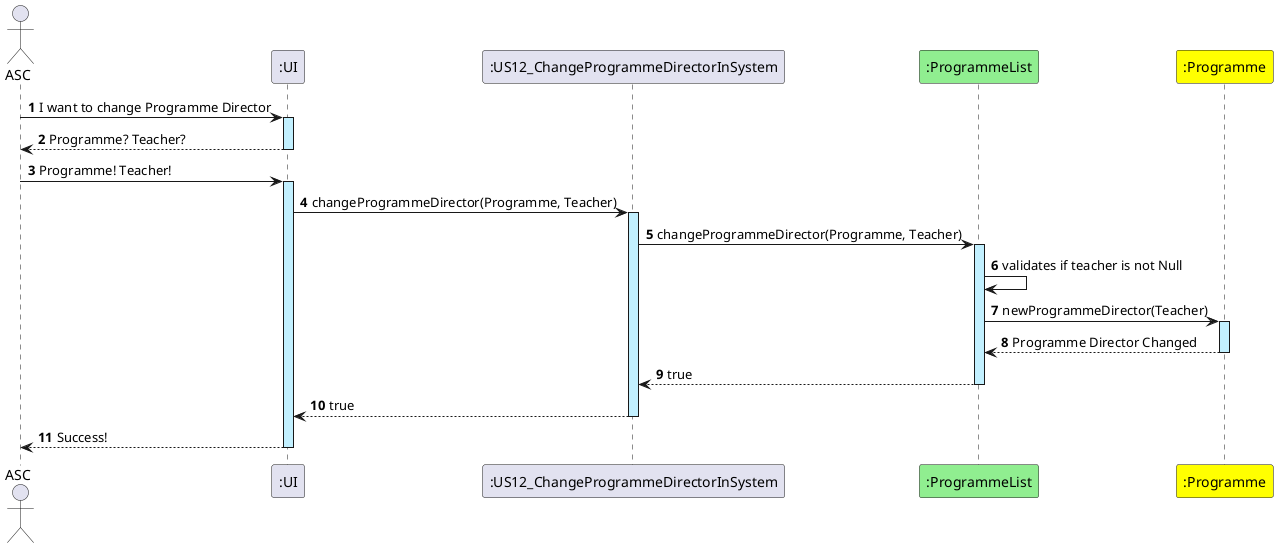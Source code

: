 @startuml
actor ASC
participant ":UI" as UI
participant ":US12_ChangeProgrammeDirectorInSystem" as US12
participant ":ProgrammeList" as PL #lightgreen
participant ":Programme" as PG #yellow
autonumber

ASC -> UI : I want to change Programme Director
activate UI #application
UI --> ASC : Programme? Teacher?
deactivate UI

ASC -> UI : Programme! Teacher!
activate UI #application
UI -> US12 : changeProgrammeDirector(Programme, Teacher)
activate US12 #application

US12 -> PL : changeProgrammeDirector(Programme, Teacher)
activate PL #application


PL -> PL : validates if teacher is not Null
PL -> PG : newProgrammeDirector(Teacher)
activate PG #application

PG --> PL : Programme Director Changed
deactivate PG

PL --> US12 : true
deactivate PL

US12 --> UI : true
deactivate US12

UI --> ASC : Success!
deactivate UI
@enduml